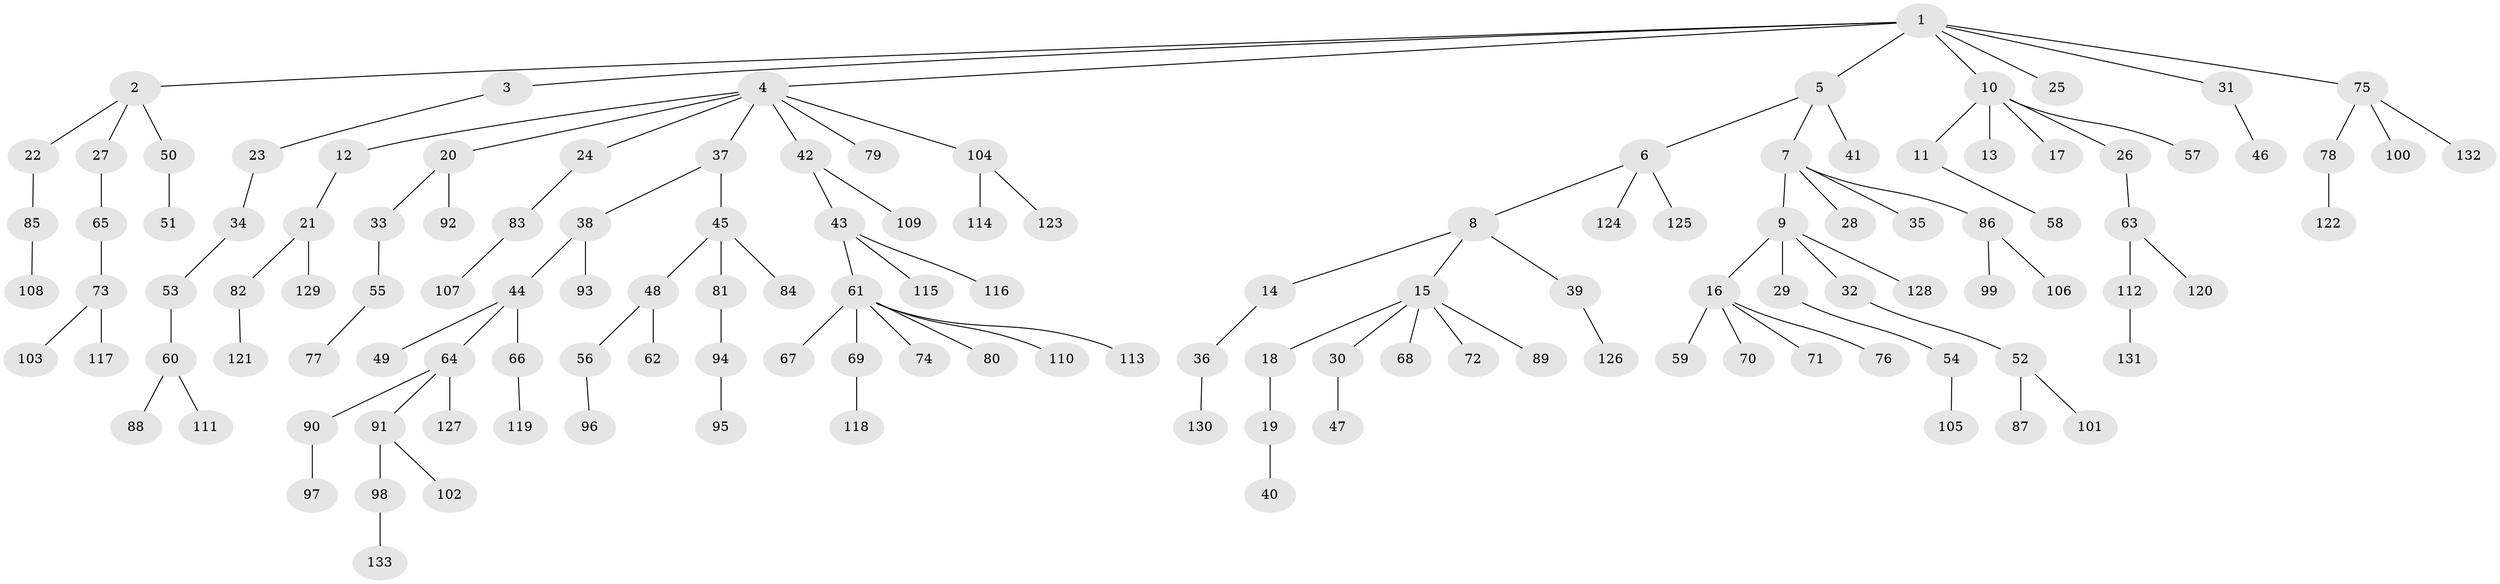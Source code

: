 // Generated by graph-tools (version 1.1) at 2025/52/03/09/25 04:52:43]
// undirected, 133 vertices, 132 edges
graph export_dot {
graph [start="1"]
  node [color=gray90,style=filled];
  1;
  2;
  3;
  4;
  5;
  6;
  7;
  8;
  9;
  10;
  11;
  12;
  13;
  14;
  15;
  16;
  17;
  18;
  19;
  20;
  21;
  22;
  23;
  24;
  25;
  26;
  27;
  28;
  29;
  30;
  31;
  32;
  33;
  34;
  35;
  36;
  37;
  38;
  39;
  40;
  41;
  42;
  43;
  44;
  45;
  46;
  47;
  48;
  49;
  50;
  51;
  52;
  53;
  54;
  55;
  56;
  57;
  58;
  59;
  60;
  61;
  62;
  63;
  64;
  65;
  66;
  67;
  68;
  69;
  70;
  71;
  72;
  73;
  74;
  75;
  76;
  77;
  78;
  79;
  80;
  81;
  82;
  83;
  84;
  85;
  86;
  87;
  88;
  89;
  90;
  91;
  92;
  93;
  94;
  95;
  96;
  97;
  98;
  99;
  100;
  101;
  102;
  103;
  104;
  105;
  106;
  107;
  108;
  109;
  110;
  111;
  112;
  113;
  114;
  115;
  116;
  117;
  118;
  119;
  120;
  121;
  122;
  123;
  124;
  125;
  126;
  127;
  128;
  129;
  130;
  131;
  132;
  133;
  1 -- 2;
  1 -- 3;
  1 -- 4;
  1 -- 5;
  1 -- 10;
  1 -- 25;
  1 -- 31;
  1 -- 75;
  2 -- 22;
  2 -- 27;
  2 -- 50;
  3 -- 23;
  4 -- 12;
  4 -- 20;
  4 -- 24;
  4 -- 37;
  4 -- 42;
  4 -- 79;
  4 -- 104;
  5 -- 6;
  5 -- 7;
  5 -- 41;
  6 -- 8;
  6 -- 124;
  6 -- 125;
  7 -- 9;
  7 -- 28;
  7 -- 35;
  7 -- 86;
  8 -- 14;
  8 -- 15;
  8 -- 39;
  9 -- 16;
  9 -- 29;
  9 -- 32;
  9 -- 128;
  10 -- 11;
  10 -- 13;
  10 -- 17;
  10 -- 26;
  10 -- 57;
  11 -- 58;
  12 -- 21;
  14 -- 36;
  15 -- 18;
  15 -- 30;
  15 -- 68;
  15 -- 72;
  15 -- 89;
  16 -- 59;
  16 -- 70;
  16 -- 71;
  16 -- 76;
  18 -- 19;
  19 -- 40;
  20 -- 33;
  20 -- 92;
  21 -- 82;
  21 -- 129;
  22 -- 85;
  23 -- 34;
  24 -- 83;
  26 -- 63;
  27 -- 65;
  29 -- 54;
  30 -- 47;
  31 -- 46;
  32 -- 52;
  33 -- 55;
  34 -- 53;
  36 -- 130;
  37 -- 38;
  37 -- 45;
  38 -- 44;
  38 -- 93;
  39 -- 126;
  42 -- 43;
  42 -- 109;
  43 -- 61;
  43 -- 115;
  43 -- 116;
  44 -- 49;
  44 -- 64;
  44 -- 66;
  45 -- 48;
  45 -- 81;
  45 -- 84;
  48 -- 56;
  48 -- 62;
  50 -- 51;
  52 -- 87;
  52 -- 101;
  53 -- 60;
  54 -- 105;
  55 -- 77;
  56 -- 96;
  60 -- 88;
  60 -- 111;
  61 -- 67;
  61 -- 69;
  61 -- 74;
  61 -- 80;
  61 -- 110;
  61 -- 113;
  63 -- 112;
  63 -- 120;
  64 -- 90;
  64 -- 91;
  64 -- 127;
  65 -- 73;
  66 -- 119;
  69 -- 118;
  73 -- 103;
  73 -- 117;
  75 -- 78;
  75 -- 100;
  75 -- 132;
  78 -- 122;
  81 -- 94;
  82 -- 121;
  83 -- 107;
  85 -- 108;
  86 -- 99;
  86 -- 106;
  90 -- 97;
  91 -- 98;
  91 -- 102;
  94 -- 95;
  98 -- 133;
  104 -- 114;
  104 -- 123;
  112 -- 131;
}
